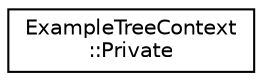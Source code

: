 digraph "类继承关系图"
{
 // INTERACTIVE_SVG=YES
 // LATEX_PDF_SIZE
  edge [fontname="Helvetica",fontsize="10",labelfontname="Helvetica",labelfontsize="10"];
  node [fontname="Helvetica",fontsize="10",shape=record];
  rankdir="LR";
  Node0 [label="ExampleTreeContext\l::Private",height=0.2,width=0.4,color="black", fillcolor="white", style="filled",URL="$de/dd3/class_example_tree_context_1_1_private.html",tooltip=" "];
}

